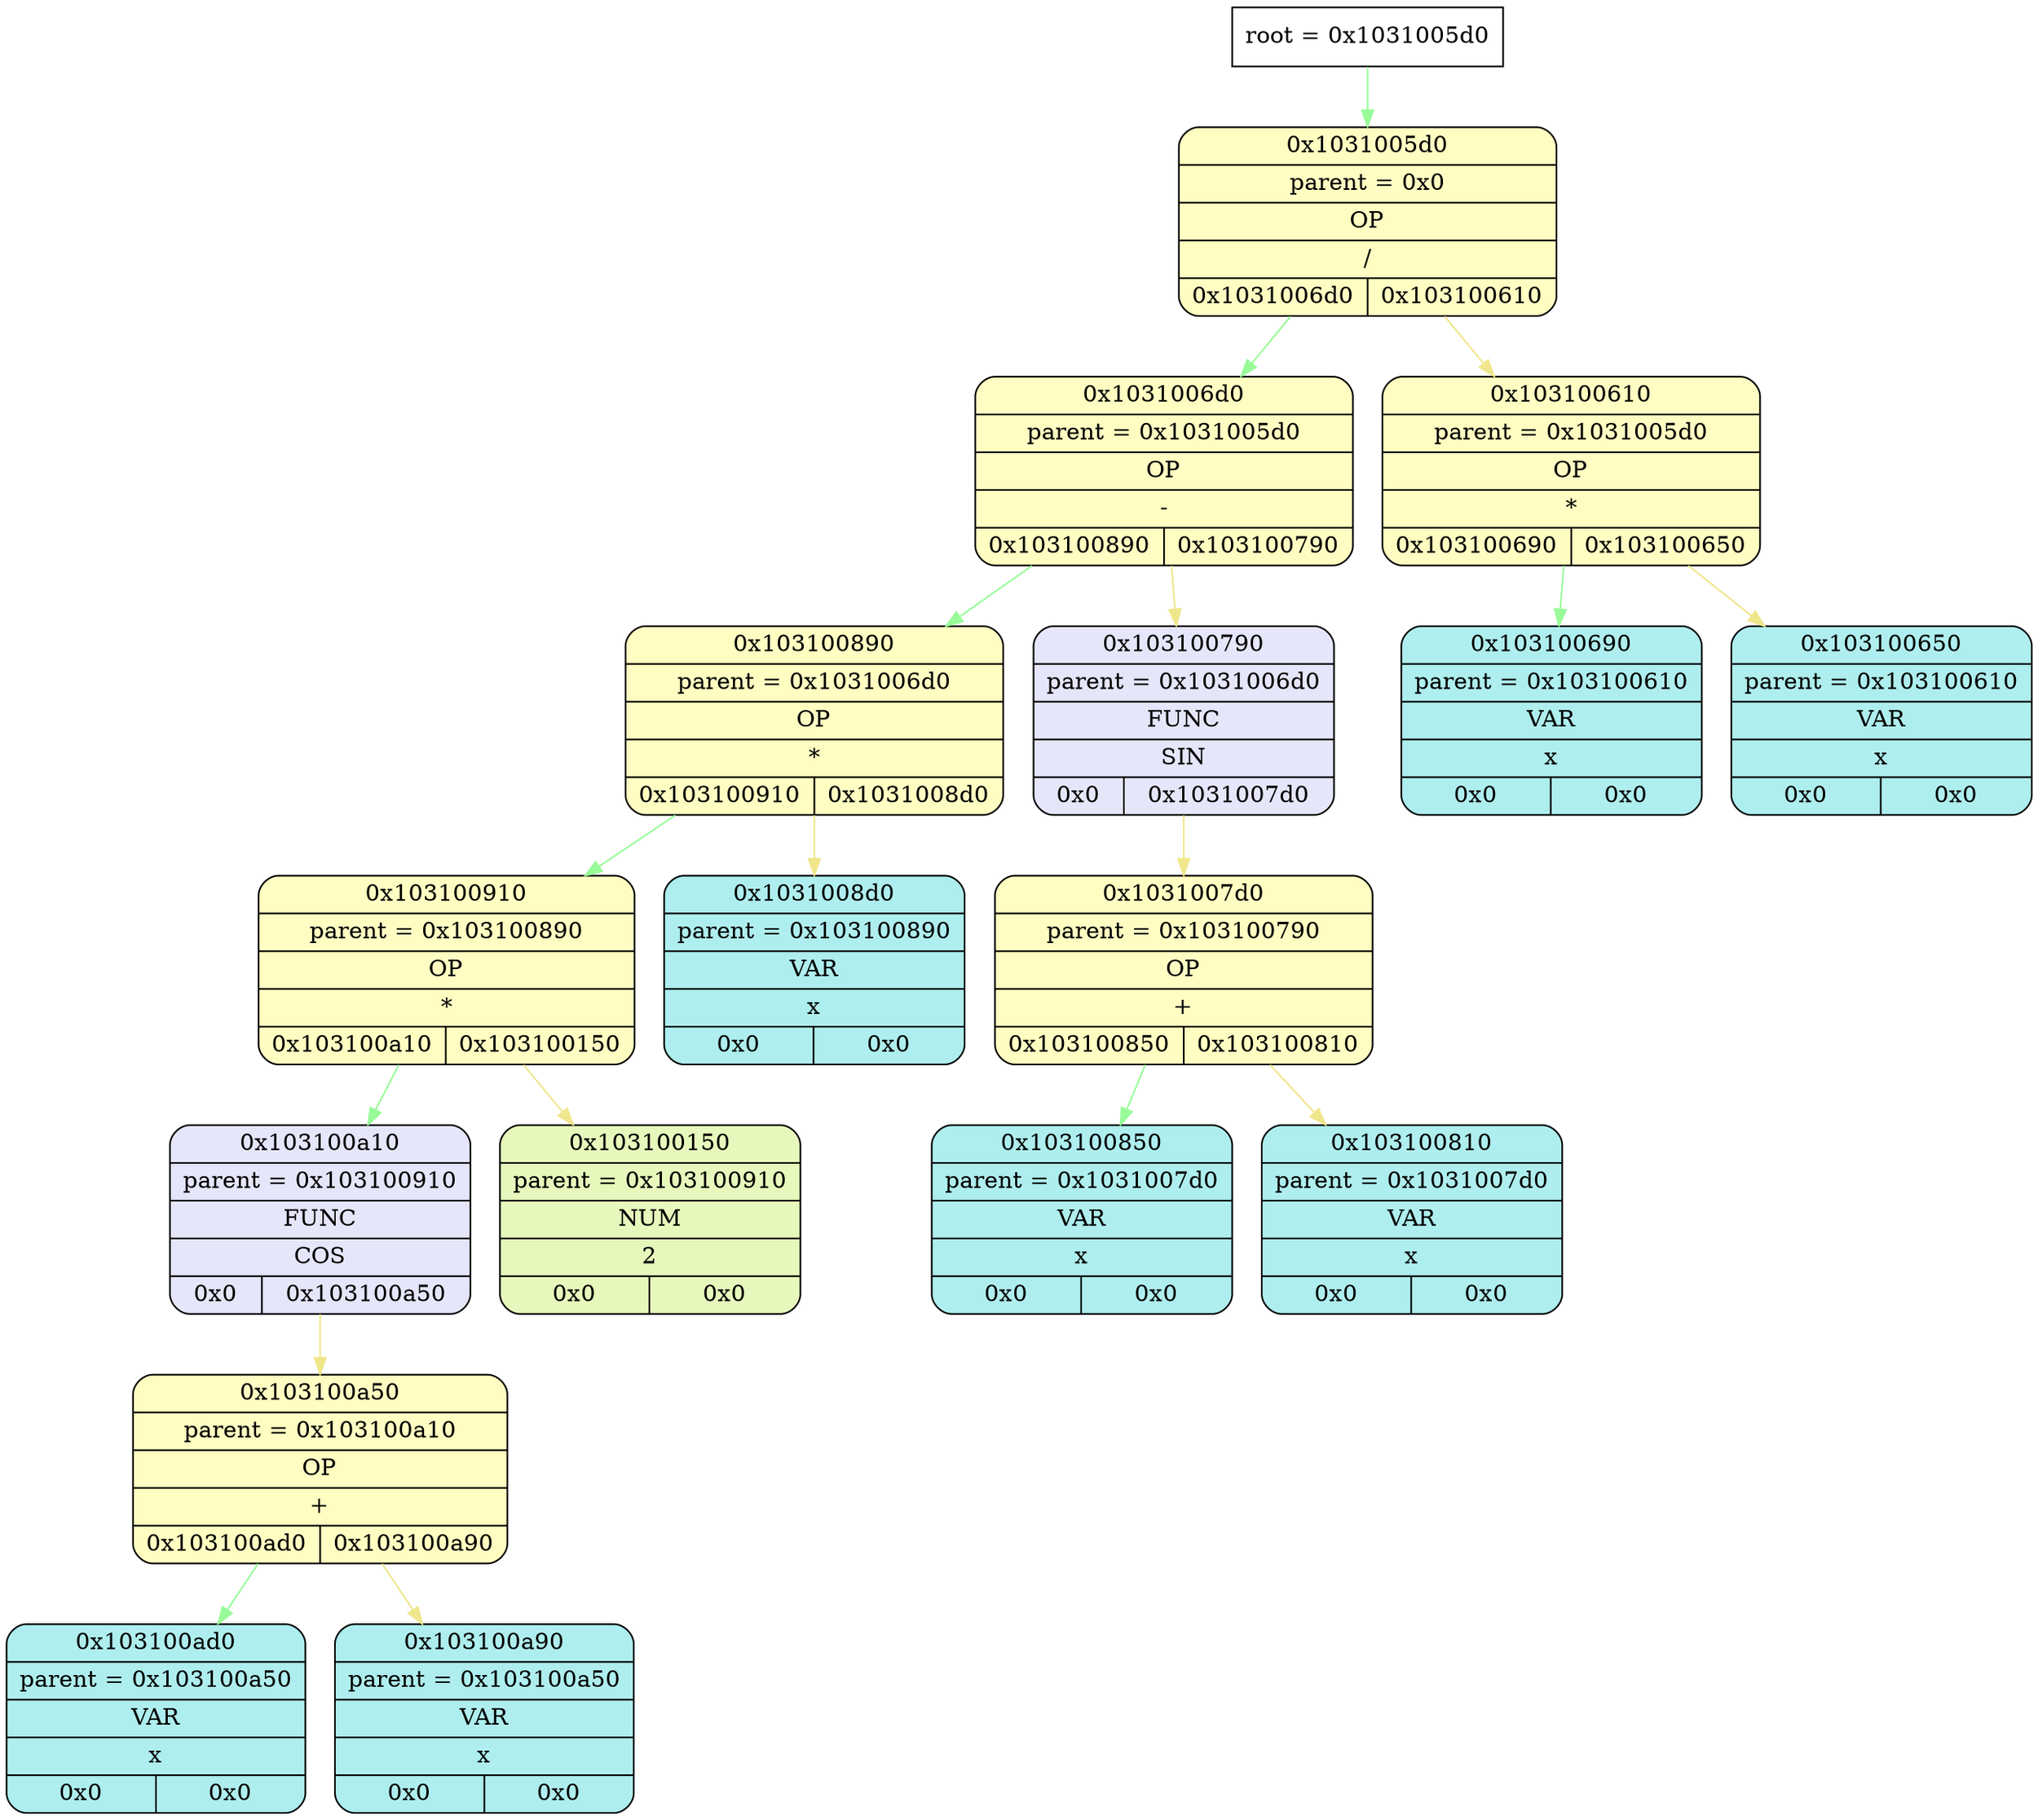 digraph
{
    node_info[shape = record, label = "{root = 0x1031005d0}"];

    node_info->node_0x1031005d0 [color = "#98FB98"];
    node_0x1031005d0[shape = Mrecord, label = "{{0x1031005d0} | {parent =  0x0} | {OP} | {/} | {0x1031006d0 | 0x103100610}}",
                style="filled", fillcolor="#FFFDC2"];
    node_0x1031006d0[shape = Mrecord, label = "{{0x1031006d0} | {parent =  0x1031005d0} | {OP} | {-} | {0x103100890 | 0x103100790}}",
                style="filled", fillcolor="#FFFDC2"];
    node_0x103100890[shape = Mrecord, label = "{{0x103100890} | {parent =  0x1031006d0} | {OP} | {*} | {0x103100910 | 0x1031008d0}}",
                style="filled", fillcolor="#FFFDC2"];
    node_0x103100910[shape = Mrecord, label = "{{0x103100910} | {parent =  0x103100890} | {OP} | {*} | {0x103100a10 | 0x103100150}}",
                style="filled", fillcolor="#FFFDC2"];
    node_0x103100a10[shape = Mrecord, label = "{{0x103100a10} | {parent =  0x103100910} | {FUNC} | {COS} | {0x0 | 0x103100a50}}",
                style="filled", fillcolor="#E6E6FA"];
    node_0x103100a50[shape = Mrecord, label = "{{0x103100a50} | {parent =  0x103100a10} | {OP} | {+} | {0x103100ad0 | 0x103100a90}}",
                style="filled", fillcolor="#FFFDC2"];
    node_0x103100ad0[shape = Mrecord, label = "{{0x103100ad0} | {parent =  0x103100a50} | {VAR} | {x} | {0x0 | 0x0}}",
                style="filled", fillcolor="#AFEEEE"];
    node_0x103100a90[shape = Mrecord, label = "{{0x103100a90} | {parent =  0x103100a50} | {VAR} | {x} | {0x0 | 0x0}}",
                style="filled", fillcolor="#AFEEEE"];
    node_0x103100150[shape = Mrecord, label = "{{0x103100150} | {parent =  0x103100910} | {NUM} | {2} | {0x0 | 0x0}}",
                style="filled", fillcolor="#E7F8BC"];
    node_0x1031008d0[shape = Mrecord, label = "{{0x1031008d0} | {parent =  0x103100890} | {VAR} | {x} | {0x0 | 0x0}}",
                style="filled", fillcolor="#AFEEEE"];
    node_0x103100790[shape = Mrecord, label = "{{0x103100790} | {parent =  0x1031006d0} | {FUNC} | {SIN} | {0x0 | 0x1031007d0}}",
                style="filled", fillcolor="#E6E6FA"];
    node_0x1031007d0[shape = Mrecord, label = "{{0x1031007d0} | {parent =  0x103100790} | {OP} | {+} | {0x103100850 | 0x103100810}}",
                style="filled", fillcolor="#FFFDC2"];
    node_0x103100850[shape = Mrecord, label = "{{0x103100850} | {parent =  0x1031007d0} | {VAR} | {x} | {0x0 | 0x0}}",
                style="filled", fillcolor="#AFEEEE"];
    node_0x103100810[shape = Mrecord, label = "{{0x103100810} | {parent =  0x1031007d0} | {VAR} | {x} | {0x0 | 0x0}}",
                style="filled", fillcolor="#AFEEEE"];
    node_0x103100610[shape = Mrecord, label = "{{0x103100610} | {parent =  0x1031005d0} | {OP} | {*} | {0x103100690 | 0x103100650}}",
                style="filled", fillcolor="#FFFDC2"];
    node_0x103100690[shape = Mrecord, label = "{{0x103100690} | {parent =  0x103100610} | {VAR} | {x} | {0x0 | 0x0}}",
                style="filled", fillcolor="#AFEEEE"];
    node_0x103100650[shape = Mrecord, label = "{{0x103100650} | {parent =  0x103100610} | {VAR} | {x} | {0x0 | 0x0}}",
                style="filled", fillcolor="#AFEEEE"];
    node_0x1031005d0->node_0x1031006d0 [color = "#98FB98"];
    node_0x1031006d0->node_0x103100890 [color = "#98FB98"];
    node_0x103100890->node_0x103100910 [color = "#98FB98"];
    node_0x103100910->node_0x103100a10 [color = "#98FB98"];
    node_0x103100a10->node_0x103100a50 [color = "#F0E68C"];
    node_0x103100a50->node_0x103100ad0 [color = "#98FB98"];
    node_0x103100a50->node_0x103100a90 [color = "#F0E68C"];
    node_0x103100910->node_0x103100150 [color = "#F0E68C"];
    node_0x103100890->node_0x1031008d0 [color = "#F0E68C"];
    node_0x1031006d0->node_0x103100790 [color = "#F0E68C"];
    node_0x103100790->node_0x1031007d0 [color = "#F0E68C"];
    node_0x1031007d0->node_0x103100850 [color = "#98FB98"];
    node_0x1031007d0->node_0x103100810 [color = "#F0E68C"];
    node_0x1031005d0->node_0x103100610 [color = "#F0E68C"];
    node_0x103100610->node_0x103100690 [color = "#98FB98"];
    node_0x103100610->node_0x103100650 [color = "#F0E68C"];
}